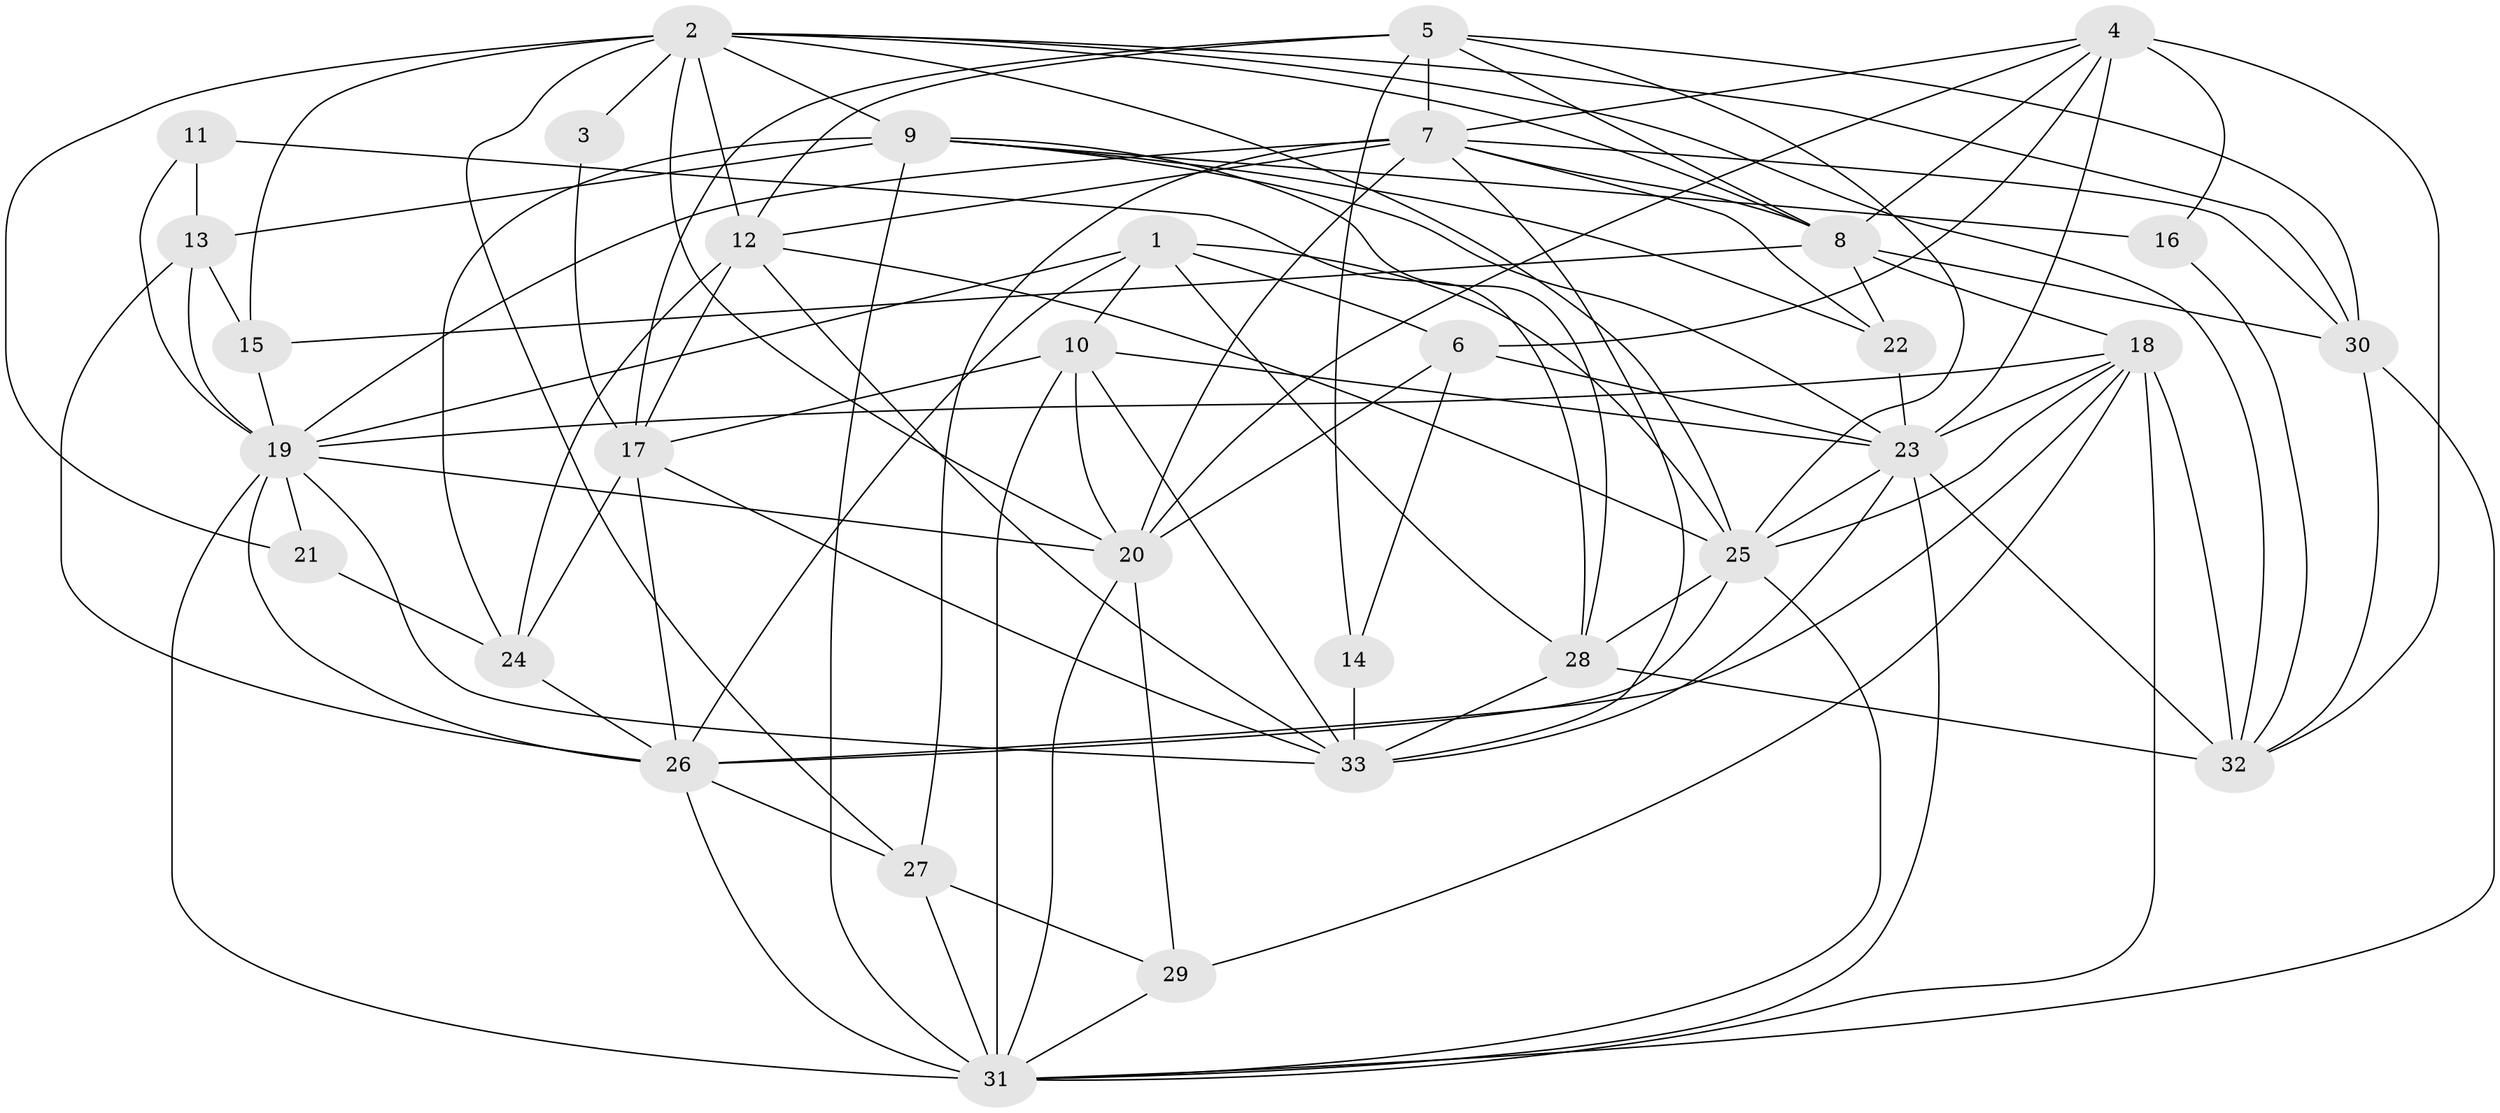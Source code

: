 // original degree distribution, {2: 0.11214953271028037, 5: 0.14953271028037382, 4: 0.3177570093457944, 6: 0.11214953271028037, 3: 0.27102803738317754, 7: 0.028037383177570093, 8: 0.009345794392523364}
// Generated by graph-tools (version 1.1) at 2025/37/03/04/25 23:37:12]
// undirected, 33 vertices, 108 edges
graph export_dot {
  node [color=gray90,style=filled];
  1;
  2;
  3;
  4;
  5;
  6;
  7;
  8;
  9;
  10;
  11;
  12;
  13;
  14;
  15;
  16;
  17;
  18;
  19;
  20;
  21;
  22;
  23;
  24;
  25;
  26;
  27;
  28;
  29;
  30;
  31;
  32;
  33;
  1 -- 6 [weight=1.0];
  1 -- 10 [weight=1.0];
  1 -- 19 [weight=1.0];
  1 -- 25 [weight=2.0];
  1 -- 26 [weight=1.0];
  1 -- 28 [weight=1.0];
  2 -- 3 [weight=2.0];
  2 -- 8 [weight=1.0];
  2 -- 9 [weight=1.0];
  2 -- 12 [weight=1.0];
  2 -- 15 [weight=1.0];
  2 -- 20 [weight=1.0];
  2 -- 21 [weight=1.0];
  2 -- 25 [weight=1.0];
  2 -- 27 [weight=1.0];
  2 -- 30 [weight=1.0];
  2 -- 32 [weight=1.0];
  3 -- 17 [weight=1.0];
  4 -- 6 [weight=1.0];
  4 -- 7 [weight=2.0];
  4 -- 8 [weight=1.0];
  4 -- 16 [weight=1.0];
  4 -- 20 [weight=1.0];
  4 -- 23 [weight=1.0];
  4 -- 32 [weight=1.0];
  5 -- 7 [weight=2.0];
  5 -- 8 [weight=1.0];
  5 -- 12 [weight=2.0];
  5 -- 14 [weight=1.0];
  5 -- 17 [weight=1.0];
  5 -- 25 [weight=1.0];
  5 -- 30 [weight=2.0];
  6 -- 14 [weight=1.0];
  6 -- 20 [weight=1.0];
  6 -- 23 [weight=1.0];
  7 -- 8 [weight=1.0];
  7 -- 12 [weight=2.0];
  7 -- 19 [weight=1.0];
  7 -- 20 [weight=2.0];
  7 -- 22 [weight=1.0];
  7 -- 27 [weight=2.0];
  7 -- 30 [weight=1.0];
  7 -- 33 [weight=1.0];
  8 -- 15 [weight=1.0];
  8 -- 18 [weight=1.0];
  8 -- 22 [weight=1.0];
  8 -- 30 [weight=1.0];
  9 -- 13 [weight=2.0];
  9 -- 16 [weight=1.0];
  9 -- 22 [weight=1.0];
  9 -- 23 [weight=2.0];
  9 -- 24 [weight=1.0];
  9 -- 28 [weight=1.0];
  9 -- 31 [weight=2.0];
  10 -- 17 [weight=1.0];
  10 -- 20 [weight=1.0];
  10 -- 23 [weight=1.0];
  10 -- 31 [weight=1.0];
  10 -- 33 [weight=1.0];
  11 -- 13 [weight=1.0];
  11 -- 19 [weight=1.0];
  11 -- 28 [weight=1.0];
  12 -- 17 [weight=1.0];
  12 -- 24 [weight=1.0];
  12 -- 25 [weight=1.0];
  12 -- 33 [weight=1.0];
  13 -- 15 [weight=1.0];
  13 -- 19 [weight=1.0];
  13 -- 26 [weight=1.0];
  14 -- 33 [weight=3.0];
  15 -- 19 [weight=2.0];
  16 -- 32 [weight=1.0];
  17 -- 24 [weight=2.0];
  17 -- 26 [weight=1.0];
  17 -- 33 [weight=1.0];
  18 -- 19 [weight=1.0];
  18 -- 23 [weight=1.0];
  18 -- 25 [weight=1.0];
  18 -- 26 [weight=1.0];
  18 -- 29 [weight=1.0];
  18 -- 31 [weight=1.0];
  18 -- 32 [weight=3.0];
  19 -- 20 [weight=1.0];
  19 -- 21 [weight=2.0];
  19 -- 26 [weight=2.0];
  19 -- 31 [weight=1.0];
  19 -- 33 [weight=1.0];
  20 -- 29 [weight=1.0];
  20 -- 31 [weight=1.0];
  21 -- 24 [weight=1.0];
  22 -- 23 [weight=1.0];
  23 -- 25 [weight=2.0];
  23 -- 31 [weight=1.0];
  23 -- 32 [weight=2.0];
  23 -- 33 [weight=1.0];
  24 -- 26 [weight=1.0];
  25 -- 26 [weight=1.0];
  25 -- 28 [weight=3.0];
  25 -- 31 [weight=1.0];
  26 -- 27 [weight=1.0];
  26 -- 31 [weight=1.0];
  27 -- 29 [weight=1.0];
  27 -- 31 [weight=2.0];
  28 -- 32 [weight=1.0];
  28 -- 33 [weight=1.0];
  29 -- 31 [weight=1.0];
  30 -- 31 [weight=1.0];
  30 -- 32 [weight=1.0];
}
